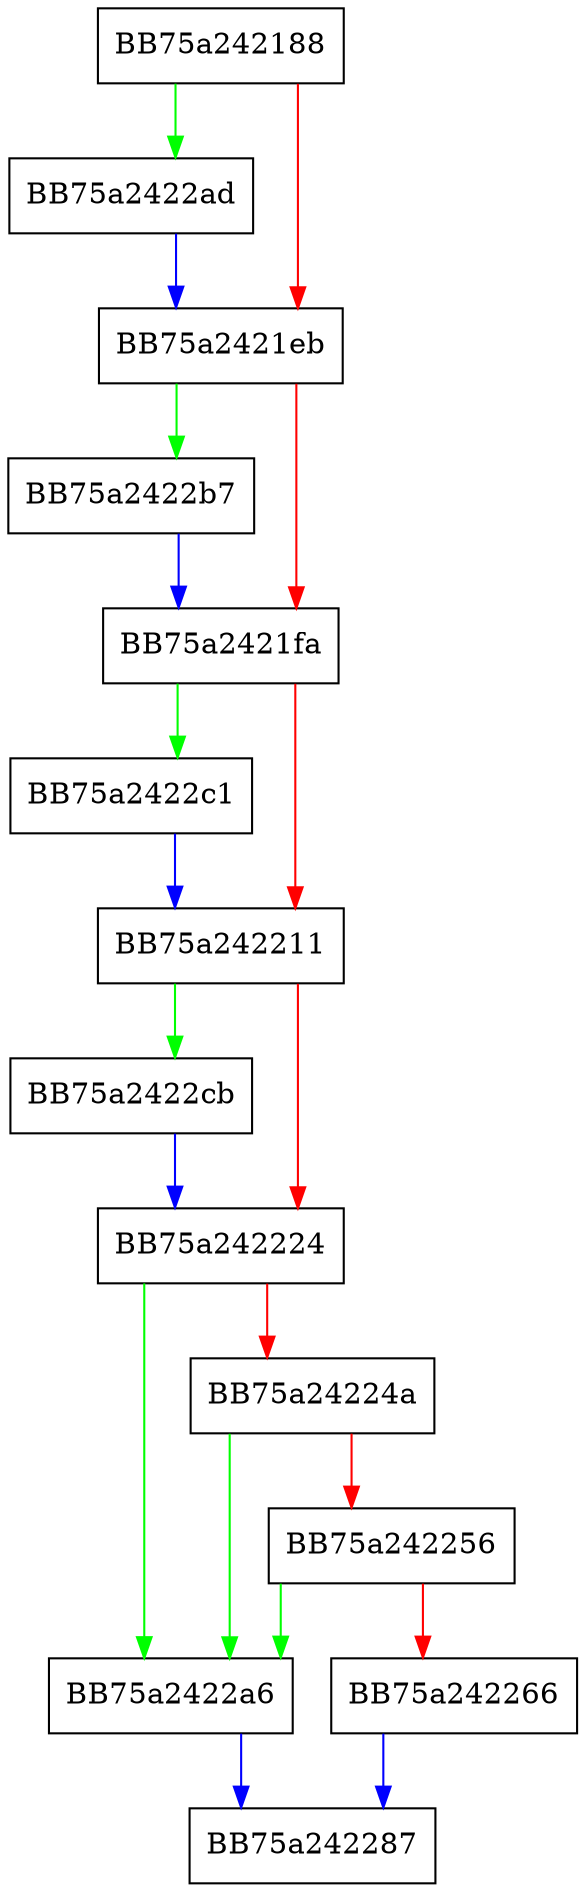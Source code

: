 digraph init {
  node [shape="box"];
  graph [splines=ortho];
  BB75a242188 -> BB75a2422ad [color="green"];
  BB75a242188 -> BB75a2421eb [color="red"];
  BB75a2421eb -> BB75a2422b7 [color="green"];
  BB75a2421eb -> BB75a2421fa [color="red"];
  BB75a2421fa -> BB75a2422c1 [color="green"];
  BB75a2421fa -> BB75a242211 [color="red"];
  BB75a242211 -> BB75a2422cb [color="green"];
  BB75a242211 -> BB75a242224 [color="red"];
  BB75a242224 -> BB75a2422a6 [color="green"];
  BB75a242224 -> BB75a24224a [color="red"];
  BB75a24224a -> BB75a2422a6 [color="green"];
  BB75a24224a -> BB75a242256 [color="red"];
  BB75a242256 -> BB75a2422a6 [color="green"];
  BB75a242256 -> BB75a242266 [color="red"];
  BB75a242266 -> BB75a242287 [color="blue"];
  BB75a2422a6 -> BB75a242287 [color="blue"];
  BB75a2422ad -> BB75a2421eb [color="blue"];
  BB75a2422b7 -> BB75a2421fa [color="blue"];
  BB75a2422c1 -> BB75a242211 [color="blue"];
  BB75a2422cb -> BB75a242224 [color="blue"];
}